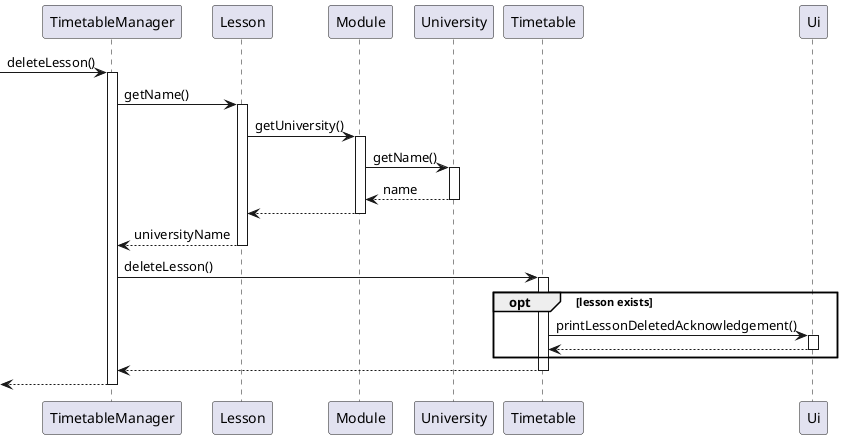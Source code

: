 @startuml

-> TimetableManager : deleteLesson()
activate TimetableManager
TimetableManager -> Lesson : getName()
activate Lesson
Lesson -> Module : getUniversity()
activate Module
Module -> University : getName()
activate University
Module <-- University : name
deactivate University
Lesson <-- Module
deactivate Module
TimetableManager <-- Lesson : universityName
deactivate Lesson
TimetableManager -> Timetable : deleteLesson()
activate Timetable
opt lesson exists
    Timetable -> Ui : printLessonDeletedAcknowledgement()
    activate Ui
    Timetable <-- Ui
    deactivate Ui
end
TimetableManager <-- Timetable
deactivate Timetable
<-- TimetableManager
deactivate TimetableManager
@enduml